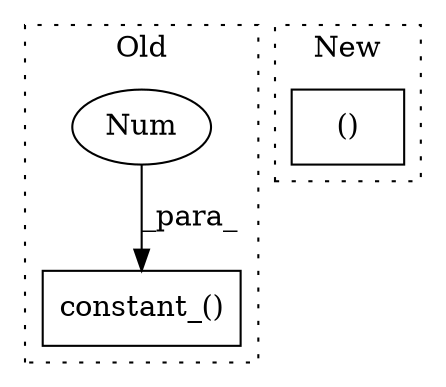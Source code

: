 digraph G {
subgraph cluster0 {
1 [label="constant_()" a="75" s="3248,3275" l="18,1" shape="box"];
3 [label="Num" a="76" s="3274" l="1" shape="ellipse"];
label = "Old";
style="dotted";
}
subgraph cluster1 {
2 [label="()" a="54" s="2621" l="4" shape="box"];
label = "New";
style="dotted";
}
3 -> 1 [label="_para_"];
}
